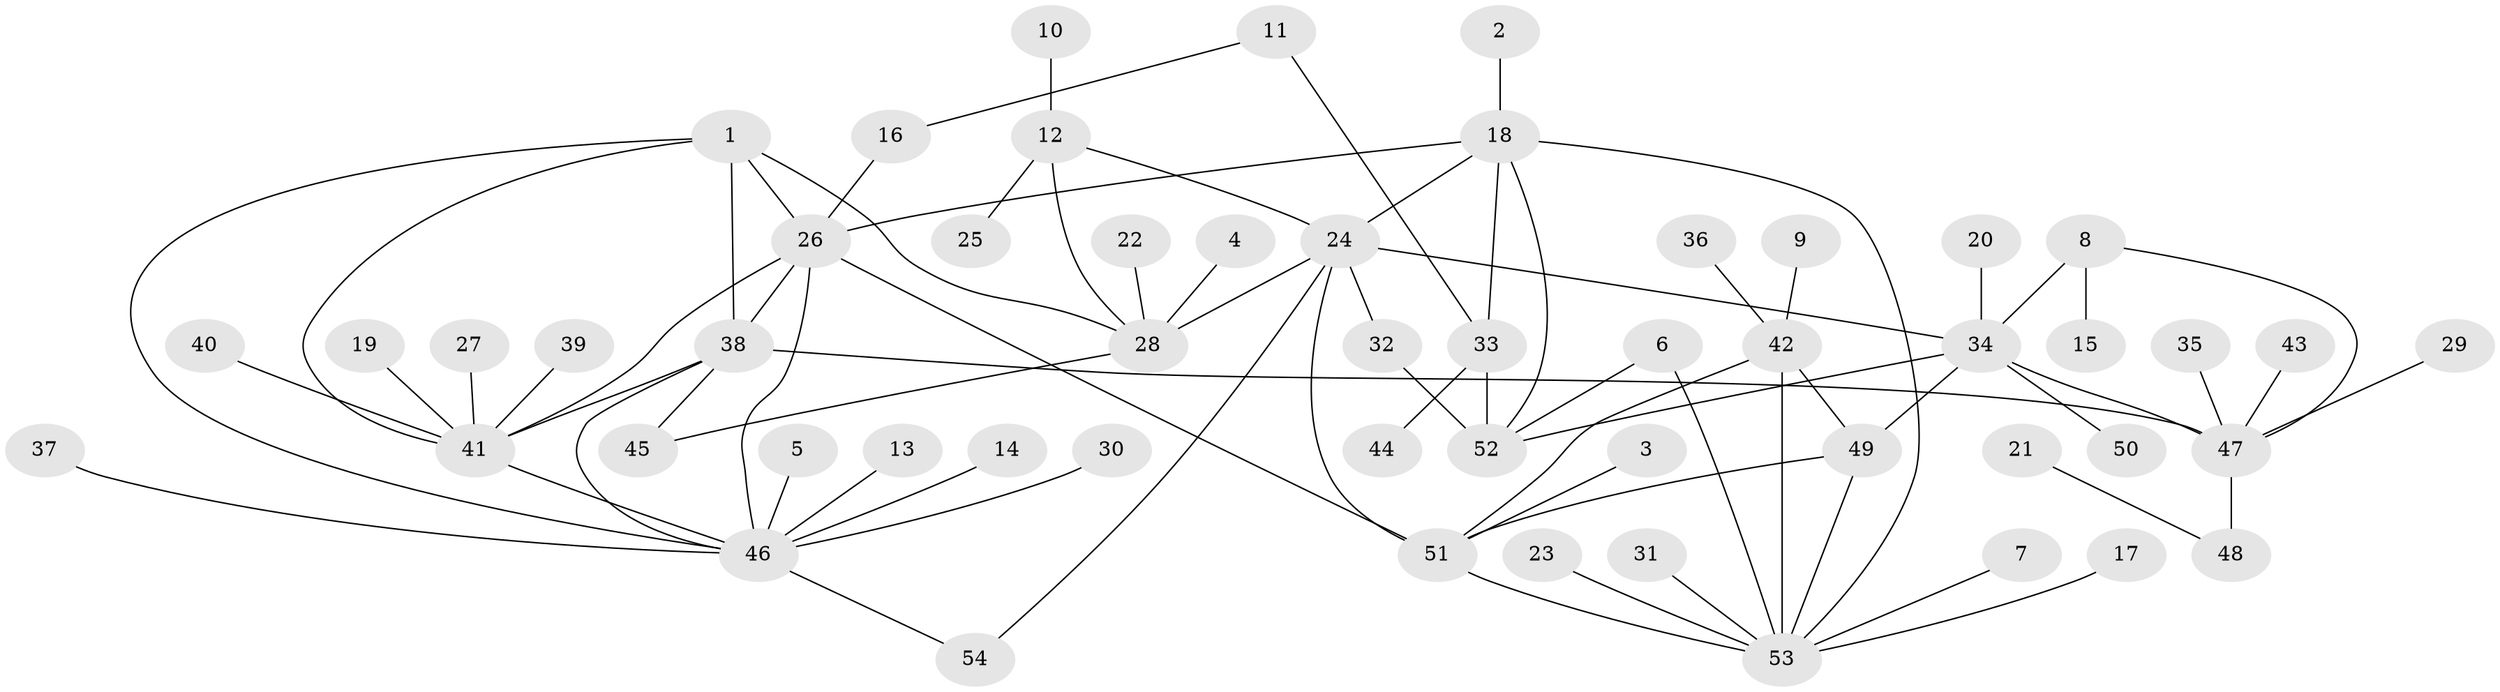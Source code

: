 // original degree distribution, {4: 0.03773584905660377, 10: 0.02830188679245283, 6: 0.05660377358490566, 8: 0.04716981132075472, 9: 0.02830188679245283, 7: 0.018867924528301886, 5: 0.018867924528301886, 11: 0.009433962264150943, 12: 0.009433962264150943, 1: 0.6037735849056604, 2: 0.12264150943396226, 3: 0.018867924528301886}
// Generated by graph-tools (version 1.1) at 2025/02/03/09/25 03:02:41]
// undirected, 54 vertices, 76 edges
graph export_dot {
graph [start="1"]
  node [color=gray90,style=filled];
  1;
  2;
  3;
  4;
  5;
  6;
  7;
  8;
  9;
  10;
  11;
  12;
  13;
  14;
  15;
  16;
  17;
  18;
  19;
  20;
  21;
  22;
  23;
  24;
  25;
  26;
  27;
  28;
  29;
  30;
  31;
  32;
  33;
  34;
  35;
  36;
  37;
  38;
  39;
  40;
  41;
  42;
  43;
  44;
  45;
  46;
  47;
  48;
  49;
  50;
  51;
  52;
  53;
  54;
  1 -- 26 [weight=1.0];
  1 -- 28 [weight=1.0];
  1 -- 38 [weight=1.0];
  1 -- 41 [weight=1.0];
  1 -- 46 [weight=1.0];
  2 -- 18 [weight=1.0];
  3 -- 51 [weight=1.0];
  4 -- 28 [weight=1.0];
  5 -- 46 [weight=1.0];
  6 -- 52 [weight=1.0];
  6 -- 53 [weight=1.0];
  7 -- 53 [weight=1.0];
  8 -- 15 [weight=1.0];
  8 -- 34 [weight=4.0];
  8 -- 47 [weight=2.0];
  9 -- 42 [weight=1.0];
  10 -- 12 [weight=1.0];
  11 -- 16 [weight=1.0];
  11 -- 33 [weight=1.0];
  12 -- 24 [weight=2.0];
  12 -- 25 [weight=1.0];
  12 -- 28 [weight=2.0];
  13 -- 46 [weight=1.0];
  14 -- 46 [weight=1.0];
  16 -- 26 [weight=1.0];
  17 -- 53 [weight=1.0];
  18 -- 24 [weight=1.0];
  18 -- 26 [weight=1.0];
  18 -- 33 [weight=2.0];
  18 -- 52 [weight=2.0];
  18 -- 53 [weight=1.0];
  19 -- 41 [weight=1.0];
  20 -- 34 [weight=1.0];
  21 -- 48 [weight=1.0];
  22 -- 28 [weight=1.0];
  23 -- 53 [weight=1.0];
  24 -- 28 [weight=4.0];
  24 -- 32 [weight=1.0];
  24 -- 34 [weight=1.0];
  24 -- 51 [weight=1.0];
  24 -- 54 [weight=1.0];
  26 -- 38 [weight=1.0];
  26 -- 41 [weight=1.0];
  26 -- 46 [weight=1.0];
  26 -- 51 [weight=1.0];
  27 -- 41 [weight=1.0];
  28 -- 45 [weight=1.0];
  29 -- 47 [weight=1.0];
  30 -- 46 [weight=1.0];
  31 -- 53 [weight=1.0];
  32 -- 52 [weight=1.0];
  33 -- 44 [weight=1.0];
  33 -- 52 [weight=4.0];
  34 -- 47 [weight=2.0];
  34 -- 49 [weight=1.0];
  34 -- 50 [weight=1.0];
  34 -- 52 [weight=1.0];
  35 -- 47 [weight=1.0];
  36 -- 42 [weight=1.0];
  37 -- 46 [weight=1.0];
  38 -- 41 [weight=1.0];
  38 -- 45 [weight=1.0];
  38 -- 46 [weight=1.0];
  38 -- 47 [weight=1.0];
  39 -- 41 [weight=1.0];
  40 -- 41 [weight=1.0];
  41 -- 46 [weight=1.0];
  42 -- 49 [weight=1.0];
  42 -- 51 [weight=1.0];
  42 -- 53 [weight=2.0];
  43 -- 47 [weight=1.0];
  46 -- 54 [weight=1.0];
  47 -- 48 [weight=1.0];
  49 -- 51 [weight=1.0];
  49 -- 53 [weight=2.0];
  51 -- 53 [weight=2.0];
}
